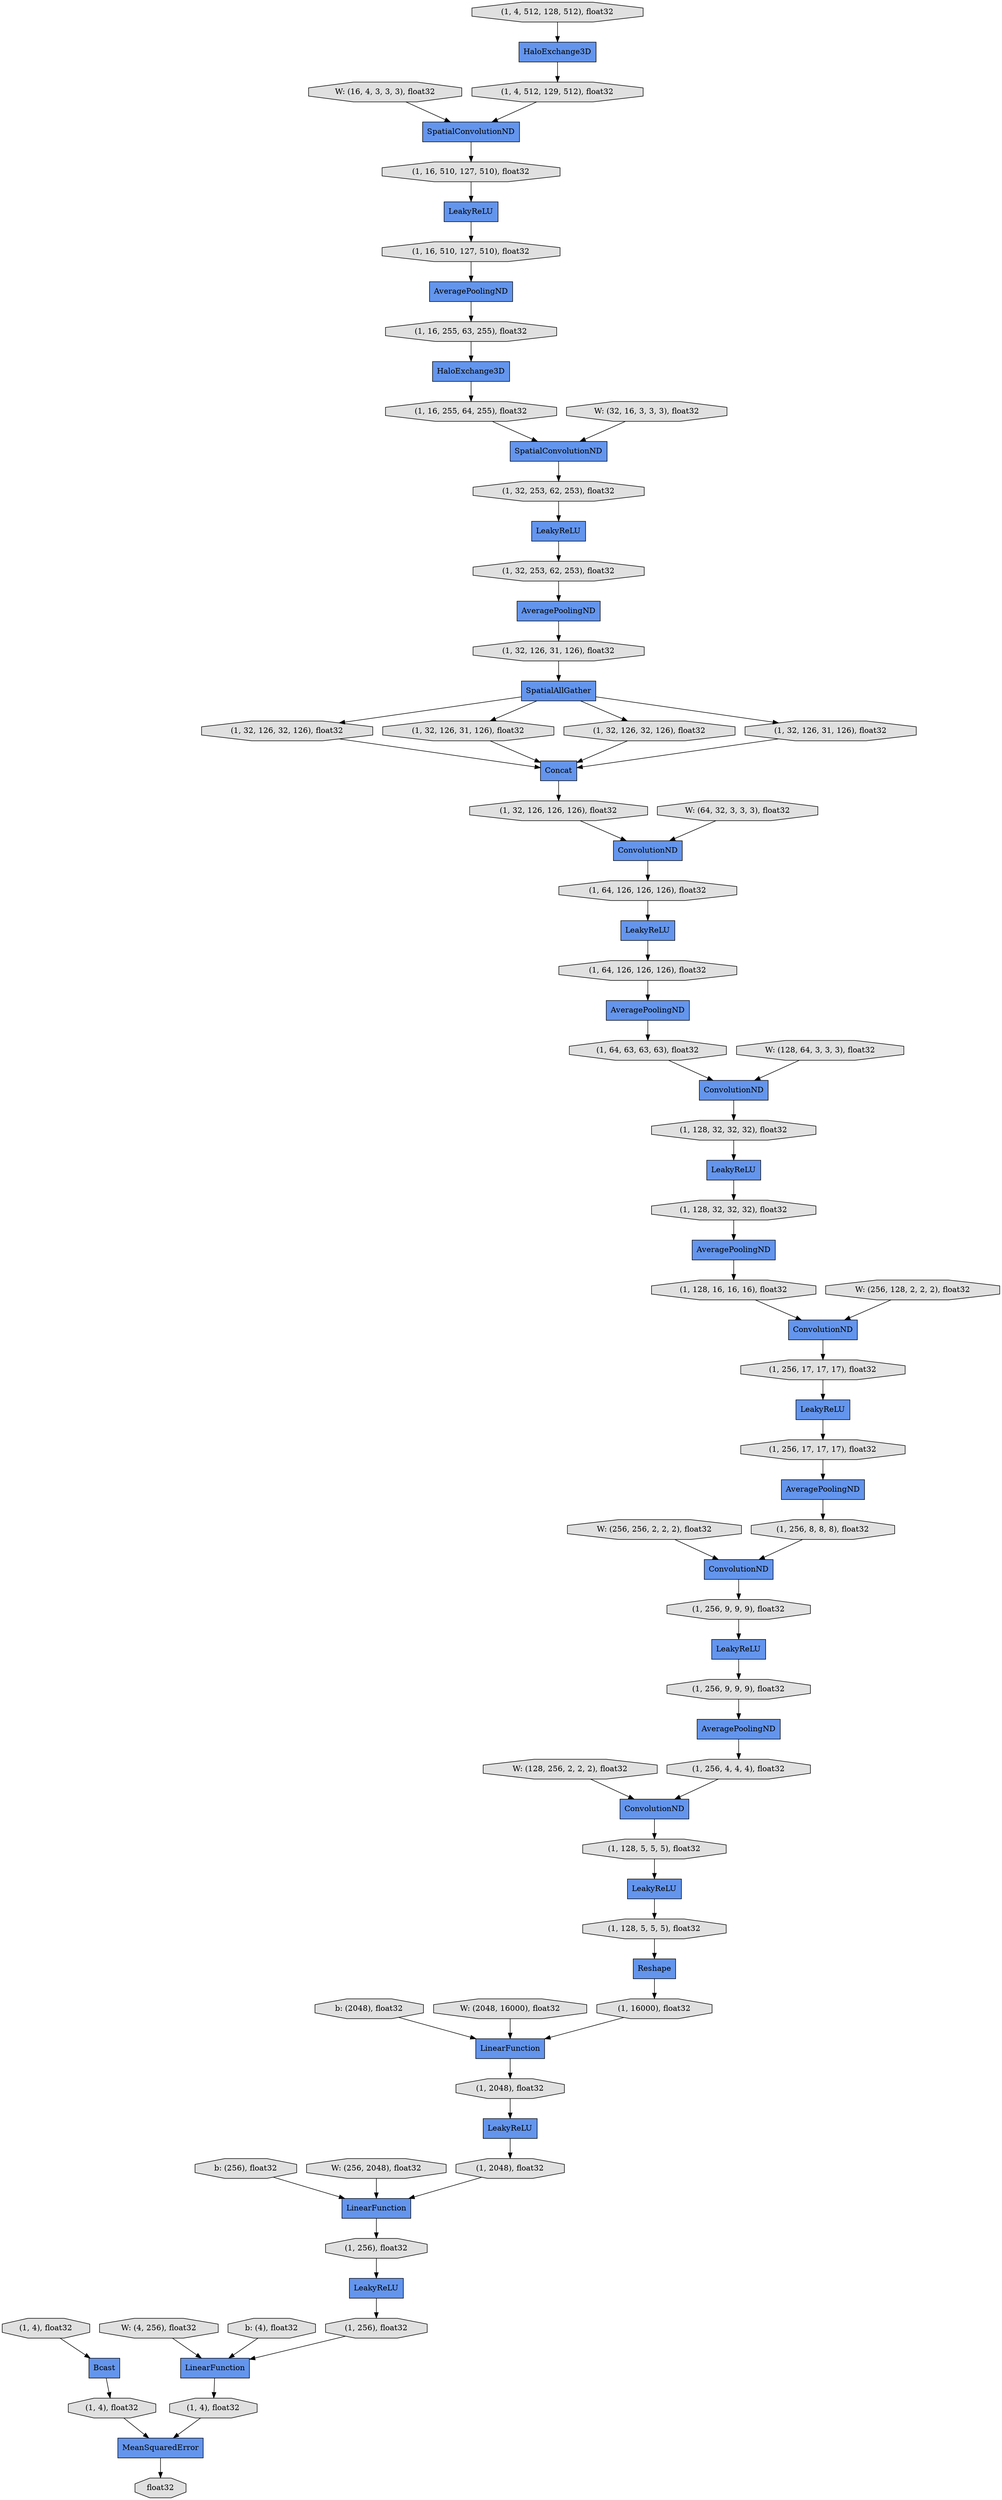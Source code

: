 digraph graphname{rankdir=TB;47257503416720 [label="(1, 128, 5, 5, 5), float32",shape="octagon",fillcolor="#E0E0E0",style="filled"];47257503351184 [label="(1, 16, 255, 64, 255), float32",shape="octagon",fillcolor="#E0E0E0",style="filled"];47257503416976 [label="LeakyReLU",shape="record",fillcolor="#6495ED",style="filled"];47257503417040 [label="(1, 128, 5, 5, 5), float32",shape="octagon",fillcolor="#E0E0E0",style="filled"];47257503351632 [label="(1, 32, 126, 32, 126), float32",shape="octagon",fillcolor="#E0E0E0",style="filled"];47257503351760 [label="Concat",shape="record",fillcolor="#6495ED",style="filled"];47257503351824 [label="(1, 32, 253, 62, 253), float32",shape="octagon",fillcolor="#E0E0E0",style="filled"];47257503417424 [label="LinearFunction",shape="record",fillcolor="#6495ED",style="filled"];47257503352080 [label="SpatialAllGather",shape="record",fillcolor="#6495ED",style="filled"];47257503352144 [label="(1, 32, 253, 62, 253), float32",shape="octagon",fillcolor="#E0E0E0",style="filled"];47256694793680 [label="LeakyReLU",shape="record",fillcolor="#6495ED",style="filled"];47257503417936 [label="(1, 16000), float32",shape="octagon",fillcolor="#E0E0E0",style="filled"];47257503352400 [label="ConvolutionND",shape="record",fillcolor="#6495ED",style="filled"];47257503352464 [label="(1, 32, 126, 31, 126), float32",shape="octagon",fillcolor="#E0E0E0",style="filled"];47257503352656 [label="AveragePoolingND",shape="record",fillcolor="#6495ED",style="filled"];47257503418448 [label="(1, 2048), float32",shape="octagon",fillcolor="#E0E0E0",style="filled"];47257314256976 [label="Bcast",shape="record",fillcolor="#6495ED",style="filled"];47257503418576 [label="(1, 2048), float32",shape="octagon",fillcolor="#E0E0E0",style="filled"];47257503353104 [label="(1, 32, 126, 31, 126), float32",shape="octagon",fillcolor="#E0E0E0",style="filled"];47257503418704 [label="LinearFunction",shape="record",fillcolor="#6495ED",style="filled"];47257503419088 [label="(1, 256), float32",shape="octagon",fillcolor="#E0E0E0",style="filled"];47257503419152 [label="MeanSquaredError",shape="record",fillcolor="#6495ED",style="filled"];47257503419280 [label="(1, 256), float32",shape="octagon",fillcolor="#E0E0E0",style="filled"];47257503353744 [label="(1, 32, 126, 32, 126), float32",shape="octagon",fillcolor="#E0E0E0",style="filled"];47257503354064 [label="(1, 32, 126, 31, 126), float32",shape="octagon",fillcolor="#E0E0E0",style="filled"];47257503354192 [label="AveragePoolingND",shape="record",fillcolor="#6495ED",style="filled"];47257503354256 [label="LeakyReLU",shape="record",fillcolor="#6495ED",style="filled"];47257503419856 [label="(1, 4), float32",shape="octagon",fillcolor="#E0E0E0",style="filled"];47257503354320 [label="(1, 32, 126, 126, 126), float32",shape="octagon",fillcolor="#E0E0E0",style="filled"];47257503419984 [label="float32",shape="octagon",fillcolor="#E0E0E0",style="filled"];47257503354576 [label="ConvolutionND",shape="record",fillcolor="#6495ED",style="filled"];47257503354640 [label="(1, 64, 126, 126, 126), float32",shape="octagon",fillcolor="#E0E0E0",style="filled"];47257503395984 [label="(1, 64, 126, 126, 126), float32",shape="octagon",fillcolor="#E0E0E0",style="filled"];47257314136336 [label="b: (256), float32",shape="octagon",fillcolor="#E0E0E0",style="filled"];47256786383376 [label="b: (2048), float32",shape="octagon",fillcolor="#E0E0E0",style="filled"];47257503396368 [label="(1, 64, 63, 63, 63), float32",shape="octagon",fillcolor="#E0E0E0",style="filled"];47257314136656 [label="W: (4, 256), float32",shape="octagon",fillcolor="#E0E0E0",style="filled"];47256655811344 [label="LeakyReLU",shape="record",fillcolor="#6495ED",style="filled"];47256786383632 [label="W: (16, 4, 3, 3, 3), float32",shape="octagon",fillcolor="#E0E0E0",style="filled"];47257314136976 [label="b: (4), float32",shape="octagon",fillcolor="#E0E0E0",style="filled"];47257503396752 [label="ConvolutionND",shape="record",fillcolor="#6495ED",style="filled"];47257503396816 [label="(1, 128, 32, 32, 32), float32",shape="octagon",fillcolor="#E0E0E0",style="filled"];47256786383888 [label="W: (32, 16, 3, 3, 3), float32",shape="octagon",fillcolor="#E0E0E0",style="filled"];47257503257744 [label="(1, 4), float32",shape="octagon",fillcolor="#E0E0E0",style="filled"];47257503397072 [label="LeakyReLU",shape="record",fillcolor="#6495ED",style="filled"];47257503257808 [label="SpatialConvolutionND",shape="record",fillcolor="#6495ED",style="filled"];47257503397136 [label="(1, 128, 32, 32, 32), float32",shape="octagon",fillcolor="#E0E0E0",style="filled"];47256786384272 [label="W: (64, 32, 3, 3, 3), float32",shape="octagon",fillcolor="#E0E0E0",style="filled"];47257503258000 [label="HaloExchange3D",shape="record",fillcolor="#6495ED",style="filled"];47257503397456 [label="AveragePoolingND",shape="record",fillcolor="#6495ED",style="filled"];47257503397520 [label="(1, 128, 16, 16, 16), float32",shape="octagon",fillcolor="#E0E0E0",style="filled"];47257503397648 [label="ConvolutionND",shape="record",fillcolor="#6495ED",style="filled"];47256786384656 [label="W: (128, 64, 3, 3, 3), float32",shape="octagon",fillcolor="#E0E0E0",style="filled"];47257503258448 [label="(1, 4, 512, 128, 512), float32",shape="octagon",fillcolor="#E0E0E0",style="filled"];47257503258512 [label="AveragePoolingND",shape="record",fillcolor="#6495ED",style="filled"];47256786386832 [label="W: (256, 2048), float32",shape="octagon",fillcolor="#E0E0E0",style="filled"];47257503258640 [label="(1, 4), float32",shape="octagon",fillcolor="#E0E0E0",style="filled"];47257503397968 [label="(1, 256, 17, 17, 17), float32",shape="octagon",fillcolor="#E0E0E0",style="filled"];47256786385040 [label="W: (256, 128, 2, 2, 2), float32",shape="octagon",fillcolor="#E0E0E0",style="filled"];47257503258960 [label="Reshape",shape="record",fillcolor="#6495ED",style="filled"];47257503398224 [label="LeakyReLU",shape="record",fillcolor="#6495ED",style="filled"];47256700041616 [label="LinearFunction",shape="record",fillcolor="#6495ED",style="filled"];47257503398288 [label="(1, 256, 17, 17, 17), float32",shape="octagon",fillcolor="#E0E0E0",style="filled"];47257503259024 [label="AveragePoolingND",shape="record",fillcolor="#6495ED",style="filled"];47256786385424 [label="W: (256, 256, 2, 2, 2), float32",shape="octagon",fillcolor="#E0E0E0",style="filled"];47257503259216 [label="SpatialConvolutionND",shape="record",fillcolor="#6495ED",style="filled"];47257503259280 [label="(1, 4, 512, 129, 512), float32",shape="octagon",fillcolor="#E0E0E0",style="filled"];47257503398608 [label="AveragePoolingND",shape="record",fillcolor="#6495ED",style="filled"];47257503259344 [label="(1, 16, 510, 127, 510), float32",shape="octagon",fillcolor="#E0E0E0",style="filled"];47257503398672 [label="(1, 256, 8, 8, 8), float32",shape="octagon",fillcolor="#E0E0E0",style="filled"];47257503398800 [label="ConvolutionND",shape="record",fillcolor="#6495ED",style="filled"];47256786385808 [label="W: (128, 256, 2, 2, 2), float32",shape="octagon",fillcolor="#E0E0E0",style="filled"];47257503399120 [label="(1, 256, 9, 9, 9), float32",shape="octagon",fillcolor="#E0E0E0",style="filled"];47256786386192 [label="W: (2048, 16000), float32",shape="octagon",fillcolor="#E0E0E0",style="filled"];47257503259920 [label="HaloExchange3D",shape="record",fillcolor="#6495ED",style="filled"];47257503399376 [label="LeakyReLU",shape="record",fillcolor="#6495ED",style="filled"];47257503399440 [label="(1, 256, 9, 9, 9), float32",shape="octagon",fillcolor="#E0E0E0",style="filled"];47257503260176 [label="(1, 16, 510, 127, 510), float32",shape="octagon",fillcolor="#E0E0E0",style="filled"];47257503260304 [label="LeakyReLU",shape="record",fillcolor="#6495ED",style="filled"];47257503260368 [label="(1, 16, 255, 63, 255), float32",shape="octagon",fillcolor="#E0E0E0",style="filled"];47257503399760 [label="LeakyReLU",shape="record",fillcolor="#6495ED",style="filled"];47257503399824 [label="(1, 256, 4, 4, 4), float32",shape="octagon",fillcolor="#E0E0E0",style="filled"];47257503258448 -> 47257503258000;47257503398224 -> 47257503399440;47257503352080 -> 47257503351632;47257503258960 -> 47257503417936;47257503354064 -> 47257503351760;47257503396752 -> 47257503397968;47257503354640 -> 47256694793680;47257503418576 -> 47257503417424;47257503399376 -> 47257503417040;47257503352080 -> 47257503353744;47257503417040 -> 47257503258960;47257503419152 -> 47257503419984;47257503397136 -> 47257503352656;47256786386192 -> 47256700041616;47257503397520 -> 47257503396752;47257503353104 -> 47257503351760;47257503351184 -> 47257503259216;47257503398800 -> 47257503416720;47257503419280 -> 47257503418704;47257503398672 -> 47257503397648;47256700041616 -> 47257503418448;47257503352400 -> 47257503354640;47256786385808 -> 47257503398800;47257503416976 -> 47257503419280;47257503259024 -> 47257503352464;47257503352144 -> 47257503259024;47257503418704 -> 47257503419856;47256786383632 -> 47257503257808;47257503257744 -> 47257314256976;47257503352080 -> 47257503353104;47257503259280 -> 47257503257808;47256786383376 -> 47256700041616;47257503399440 -> 47257503398608;47257503396368 -> 47257503354576;47256694793680 -> 47257503395984;47257503260304 -> 47257503352144;47257503399824 -> 47257503398800;47256786383888 -> 47257503259216;47257503259920 -> 47257503351184;47257503419856 -> 47257503419152;47257503260176 -> 47257503258512;47257503398608 -> 47257503399824;47257503397072 -> 47257503398288;47257503351632 -> 47257503351760;47257314136656 -> 47257503418704;47257503418448 -> 47257503399760;47257503354576 -> 47257503396816;47257503397648 -> 47257503399120;47257503259216 -> 47257503351824;47257314136976 -> 47257503418704;47257503399760 -> 47257503418576;47257314136336 -> 47257503417424;47256786385424 -> 47257503397648;47257503259344 -> 47256655811344;47257503258000 -> 47257503259280;47256786386832 -> 47257503417424;47257503398288 -> 47257503397456;47257503417424 -> 47257503419088;47257503260368 -> 47257503259920;47257503351824 -> 47257503260304;47257503396816 -> 47257503354256;47257503397456 -> 47257503398672;47256655811344 -> 47257503260176;47257503352080 -> 47257503354064;47257503354320 -> 47257503352400;47256786384272 -> 47257503352400;47257503258640 -> 47257503419152;47257503416720 -> 47257503399376;47257503353744 -> 47257503351760;47257503354192 -> 47257503396368;47257503417936 -> 47256700041616;47257503352656 -> 47257503397520;47256786384656 -> 47257503354576;47257314256976 -> 47257503258640;47257503258512 -> 47257503260368;47256786385040 -> 47257503396752;47257503351760 -> 47257503354320;47257503397968 -> 47257503397072;47257503352464 -> 47257503352080;47257503399120 -> 47257503398224;47257503354256 -> 47257503397136;47257503257808 -> 47257503259344;47257503395984 -> 47257503354192;47257503419088 -> 47257503416976;}